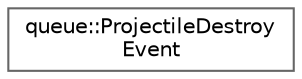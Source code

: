 digraph "Graphical Class Hierarchy"
{
 // LATEX_PDF_SIZE
  bgcolor="transparent";
  edge [fontname=Helvetica,fontsize=10,labelfontname=Helvetica,labelfontsize=10];
  node [fontname=Helvetica,fontsize=10,shape=box,height=0.2,width=0.4];
  rankdir="LR";
  Node0 [id="Node000000",label="queue::ProjectileDestroy\lEvent",height=0.2,width=0.4,color="grey40", fillcolor="white", style="filled",URL="$structqueue_1_1_projectile_destroy_event.html",tooltip=" "];
}
